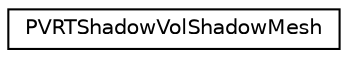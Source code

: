 digraph "Graphical Class Hierarchy"
{
  edge [fontname="Helvetica",fontsize="10",labelfontname="Helvetica",labelfontsize="10"];
  node [fontname="Helvetica",fontsize="10",shape=record];
  rankdir="LR";
  Node1 [label="PVRTShadowVolShadowMesh",height=0.2,width=0.4,color="black", fillcolor="white", style="filled",URL="$struct_p_v_r_t_shadow_vol_shadow_mesh.html",tooltip="Shadow volume mesh. "];
}
